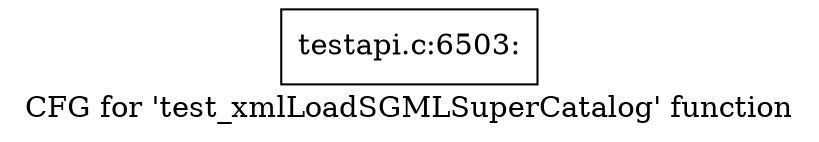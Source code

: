 digraph "CFG for 'test_xmlLoadSGMLSuperCatalog' function" {
	label="CFG for 'test_xmlLoadSGMLSuperCatalog' function";

	Node0x43e9d30 [shape=record,label="{testapi.c:6503:}"];
}
